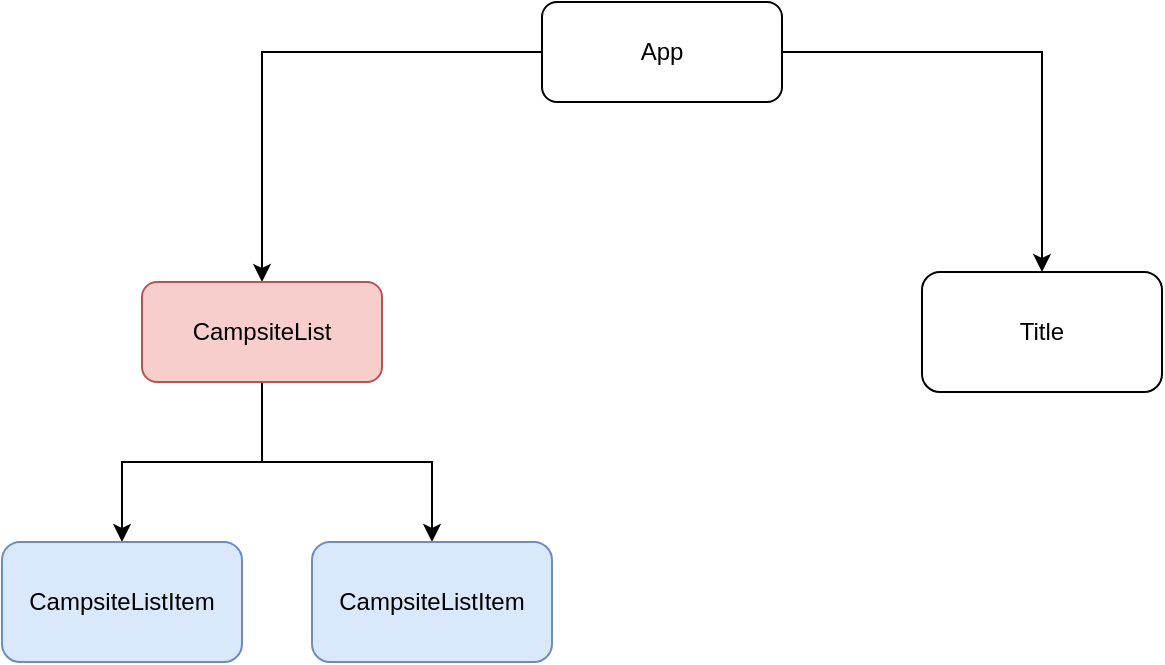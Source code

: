 <mxfile version="23.1.5" type="device">
  <diagram name="Page-1" id="6Xa8jeqGYxPdat6dihNt">
    <mxGraphModel dx="996" dy="521" grid="1" gridSize="10" guides="1" tooltips="1" connect="1" arrows="1" fold="1" page="1" pageScale="1" pageWidth="850" pageHeight="1100" math="0" shadow="0">
      <root>
        <mxCell id="0" />
        <mxCell id="1" parent="0" />
        <mxCell id="qnHMBgAN_SZ4clb90AmF-8" style="edgeStyle=orthogonalEdgeStyle;rounded=0;orthogonalLoop=1;jettySize=auto;html=1;entryX=0.5;entryY=0;entryDx=0;entryDy=0;" edge="1" parent="1" source="qnHMBgAN_SZ4clb90AmF-1" target="qnHMBgAN_SZ4clb90AmF-2">
          <mxGeometry relative="1" as="geometry" />
        </mxCell>
        <mxCell id="qnHMBgAN_SZ4clb90AmF-9" style="edgeStyle=orthogonalEdgeStyle;rounded=0;orthogonalLoop=1;jettySize=auto;html=1;entryX=0.5;entryY=0;entryDx=0;entryDy=0;" edge="1" parent="1" source="qnHMBgAN_SZ4clb90AmF-1" target="qnHMBgAN_SZ4clb90AmF-3">
          <mxGeometry relative="1" as="geometry" />
        </mxCell>
        <mxCell id="qnHMBgAN_SZ4clb90AmF-1" value="App" style="rounded=1;whiteSpace=wrap;html=1;" vertex="1" parent="1">
          <mxGeometry x="420" y="160" width="120" height="50" as="geometry" />
        </mxCell>
        <mxCell id="qnHMBgAN_SZ4clb90AmF-6" style="edgeStyle=orthogonalEdgeStyle;rounded=0;orthogonalLoop=1;jettySize=auto;html=1;entryX=0.5;entryY=0;entryDx=0;entryDy=0;" edge="1" parent="1" source="qnHMBgAN_SZ4clb90AmF-2" target="qnHMBgAN_SZ4clb90AmF-4">
          <mxGeometry relative="1" as="geometry" />
        </mxCell>
        <mxCell id="qnHMBgAN_SZ4clb90AmF-7" style="edgeStyle=orthogonalEdgeStyle;rounded=0;orthogonalLoop=1;jettySize=auto;html=1;exitX=0.5;exitY=1;exitDx=0;exitDy=0;" edge="1" parent="1" source="qnHMBgAN_SZ4clb90AmF-2" target="qnHMBgAN_SZ4clb90AmF-5">
          <mxGeometry relative="1" as="geometry" />
        </mxCell>
        <mxCell id="qnHMBgAN_SZ4clb90AmF-2" value="CampsiteList" style="rounded=1;whiteSpace=wrap;html=1;fillColor=#f8cecc;strokeColor=#b85450;" vertex="1" parent="1">
          <mxGeometry x="220" y="300" width="120" height="50" as="geometry" />
        </mxCell>
        <mxCell id="qnHMBgAN_SZ4clb90AmF-3" value="Title" style="rounded=1;whiteSpace=wrap;html=1;" vertex="1" parent="1">
          <mxGeometry x="610" y="295" width="120" height="60" as="geometry" />
        </mxCell>
        <mxCell id="qnHMBgAN_SZ4clb90AmF-4" value="CampsiteListItem" style="rounded=1;whiteSpace=wrap;html=1;fillColor=#dae8fc;strokeColor=#6c8ebf;" vertex="1" parent="1">
          <mxGeometry x="150" y="430" width="120" height="60" as="geometry" />
        </mxCell>
        <mxCell id="qnHMBgAN_SZ4clb90AmF-5" value="CampsiteListItem" style="rounded=1;whiteSpace=wrap;html=1;fillColor=#dae8fc;strokeColor=#6c8ebf;" vertex="1" parent="1">
          <mxGeometry x="305" y="430" width="120" height="60" as="geometry" />
        </mxCell>
      </root>
    </mxGraphModel>
  </diagram>
</mxfile>
